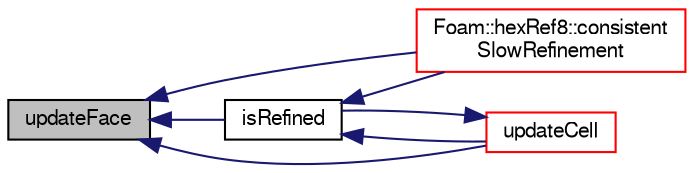 digraph "updateFace"
{
  bgcolor="transparent";
  edge [fontname="FreeSans",fontsize="10",labelfontname="FreeSans",labelfontsize="10"];
  node [fontname="FreeSans",fontsize="10",shape=record];
  rankdir="LR";
  Node591 [label="updateFace",height=0.2,width=0.4,color="black", fillcolor="grey75", style="filled", fontcolor="black"];
  Node591 -> Node592 [dir="back",color="midnightblue",fontsize="10",style="solid",fontname="FreeSans"];
  Node592 [label="Foam::hexRef8::consistent\lSlowRefinement",height=0.2,width=0.4,color="red",URL="$a21654.html#a11f117689e45448afaf2192041730bc8",tooltip="Like consistentRefinement but slower: "];
  Node591 -> Node597 [dir="back",color="midnightblue",fontsize="10",style="solid",fontname="FreeSans"];
  Node597 [label="isRefined",height=0.2,width=0.4,color="black",URL="$a21682.html#a2611eb831da5cadaed273f981cfd226c"];
  Node597 -> Node592 [dir="back",color="midnightblue",fontsize="10",style="solid",fontname="FreeSans"];
  Node597 -> Node598 [dir="back",color="midnightblue",fontsize="10",style="solid",fontname="FreeSans"];
  Node598 [label="updateCell",height=0.2,width=0.4,color="red",URL="$a21682.html#a2a0853faba483444954ad0530cc2a717",tooltip="Influence of neighbouring face. "];
  Node598 -> Node597 [dir="back",color="midnightblue",fontsize="10",style="solid",fontname="FreeSans"];
  Node591 -> Node598 [dir="back",color="midnightblue",fontsize="10",style="solid",fontname="FreeSans"];
}

